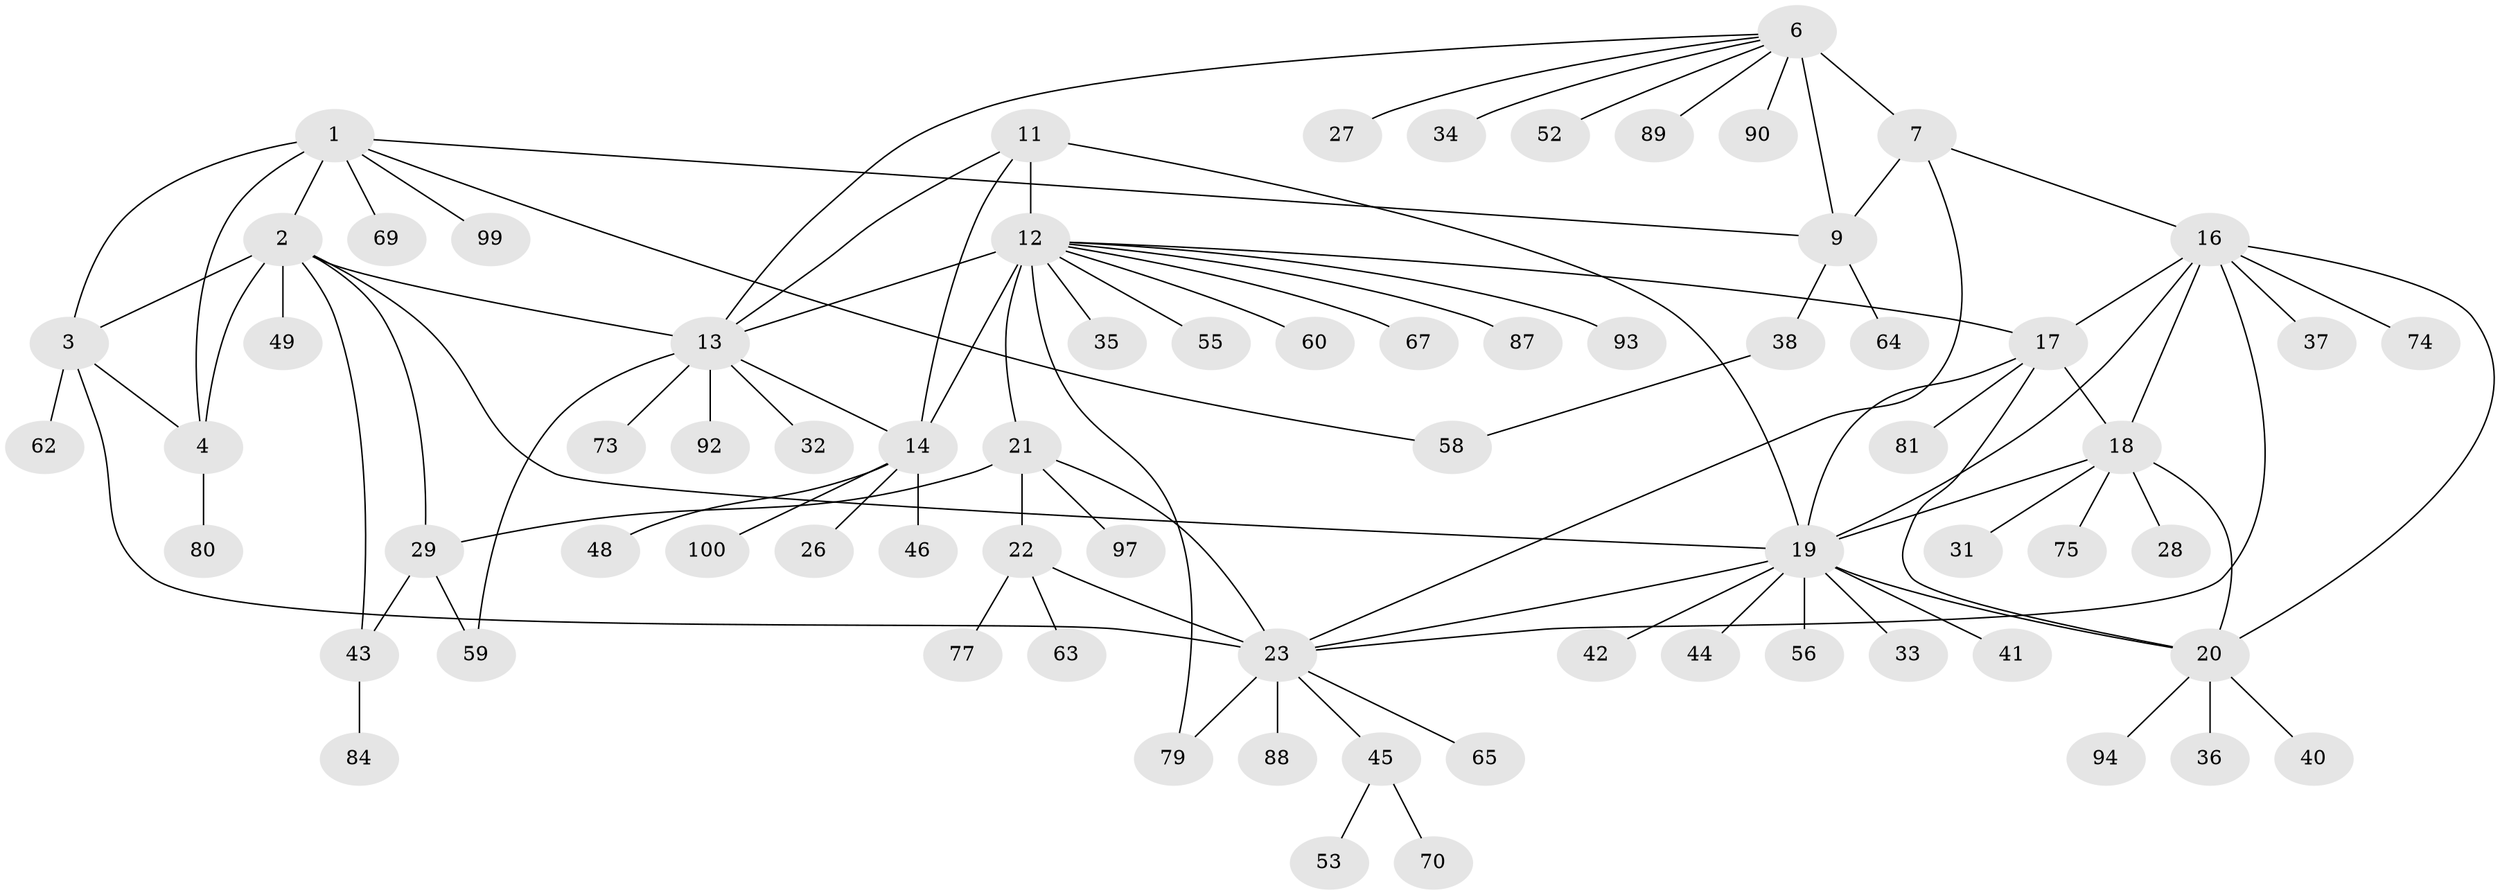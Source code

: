 // Generated by graph-tools (version 1.1) at 2025/24/03/03/25 07:24:17]
// undirected, 72 vertices, 98 edges
graph export_dot {
graph [start="1"]
  node [color=gray90,style=filled];
  1 [super="+61"];
  2 [super="+5"];
  3 [super="+57"];
  4 [super="+66"];
  6 [super="+8"];
  7 [super="+98"];
  9 [super="+10"];
  11;
  12 [super="+15"];
  13 [super="+51"];
  14 [super="+72"];
  16 [super="+39"];
  17 [super="+82"];
  18 [super="+78"];
  19 [super="+30"];
  20 [super="+71"];
  21 [super="+83"];
  22 [super="+25"];
  23 [super="+24"];
  26 [super="+96"];
  27;
  28;
  29;
  31;
  32;
  33;
  34;
  35;
  36;
  37;
  38 [super="+54"];
  40;
  41 [super="+47"];
  42;
  43 [super="+85"];
  44;
  45 [super="+50"];
  46;
  48;
  49 [super="+76"];
  52 [super="+95"];
  53;
  55;
  56;
  58;
  59 [super="+68"];
  60;
  62;
  63;
  64;
  65;
  67;
  69;
  70 [super="+91"];
  73;
  74;
  75;
  77;
  79;
  80;
  81;
  84 [super="+86"];
  87;
  88;
  89;
  90;
  92;
  93;
  94;
  97;
  99;
  100;
  1 -- 2 [weight=2];
  1 -- 3;
  1 -- 4;
  1 -- 9;
  1 -- 58;
  1 -- 69;
  1 -- 99;
  2 -- 3 [weight=2];
  2 -- 4 [weight=2];
  2 -- 19;
  2 -- 43;
  2 -- 49;
  2 -- 13;
  2 -- 29;
  3 -- 4;
  3 -- 23;
  3 -- 62;
  4 -- 80;
  6 -- 7 [weight=2];
  6 -- 9 [weight=4];
  6 -- 13;
  6 -- 52;
  6 -- 90;
  6 -- 89;
  6 -- 34;
  6 -- 27;
  7 -- 9 [weight=2];
  7 -- 16;
  7 -- 23;
  9 -- 64;
  9 -- 38;
  11 -- 12 [weight=2];
  11 -- 13;
  11 -- 14;
  11 -- 19;
  12 -- 13 [weight=2];
  12 -- 14 [weight=2];
  12 -- 21;
  12 -- 35;
  12 -- 55;
  12 -- 79;
  12 -- 93;
  12 -- 67;
  12 -- 87;
  12 -- 60;
  12 -- 17;
  13 -- 14;
  13 -- 32;
  13 -- 73;
  13 -- 92;
  13 -- 59;
  14 -- 26;
  14 -- 46;
  14 -- 48;
  14 -- 100;
  16 -- 17;
  16 -- 18;
  16 -- 19;
  16 -- 20;
  16 -- 37;
  16 -- 74;
  16 -- 23;
  17 -- 18;
  17 -- 19;
  17 -- 20;
  17 -- 81;
  18 -- 19;
  18 -- 20;
  18 -- 28;
  18 -- 31;
  18 -- 75;
  19 -- 20;
  19 -- 23;
  19 -- 42;
  19 -- 44;
  19 -- 56;
  19 -- 33;
  19 -- 41;
  20 -- 36;
  20 -- 40;
  20 -- 94;
  21 -- 22 [weight=2];
  21 -- 23 [weight=2];
  21 -- 29;
  21 -- 97;
  22 -- 23 [weight=4];
  22 -- 63;
  22 -- 77;
  23 -- 45;
  23 -- 88;
  23 -- 65;
  23 -- 79;
  29 -- 59;
  29 -- 43;
  38 -- 58;
  43 -- 84;
  45 -- 53;
  45 -- 70;
}

